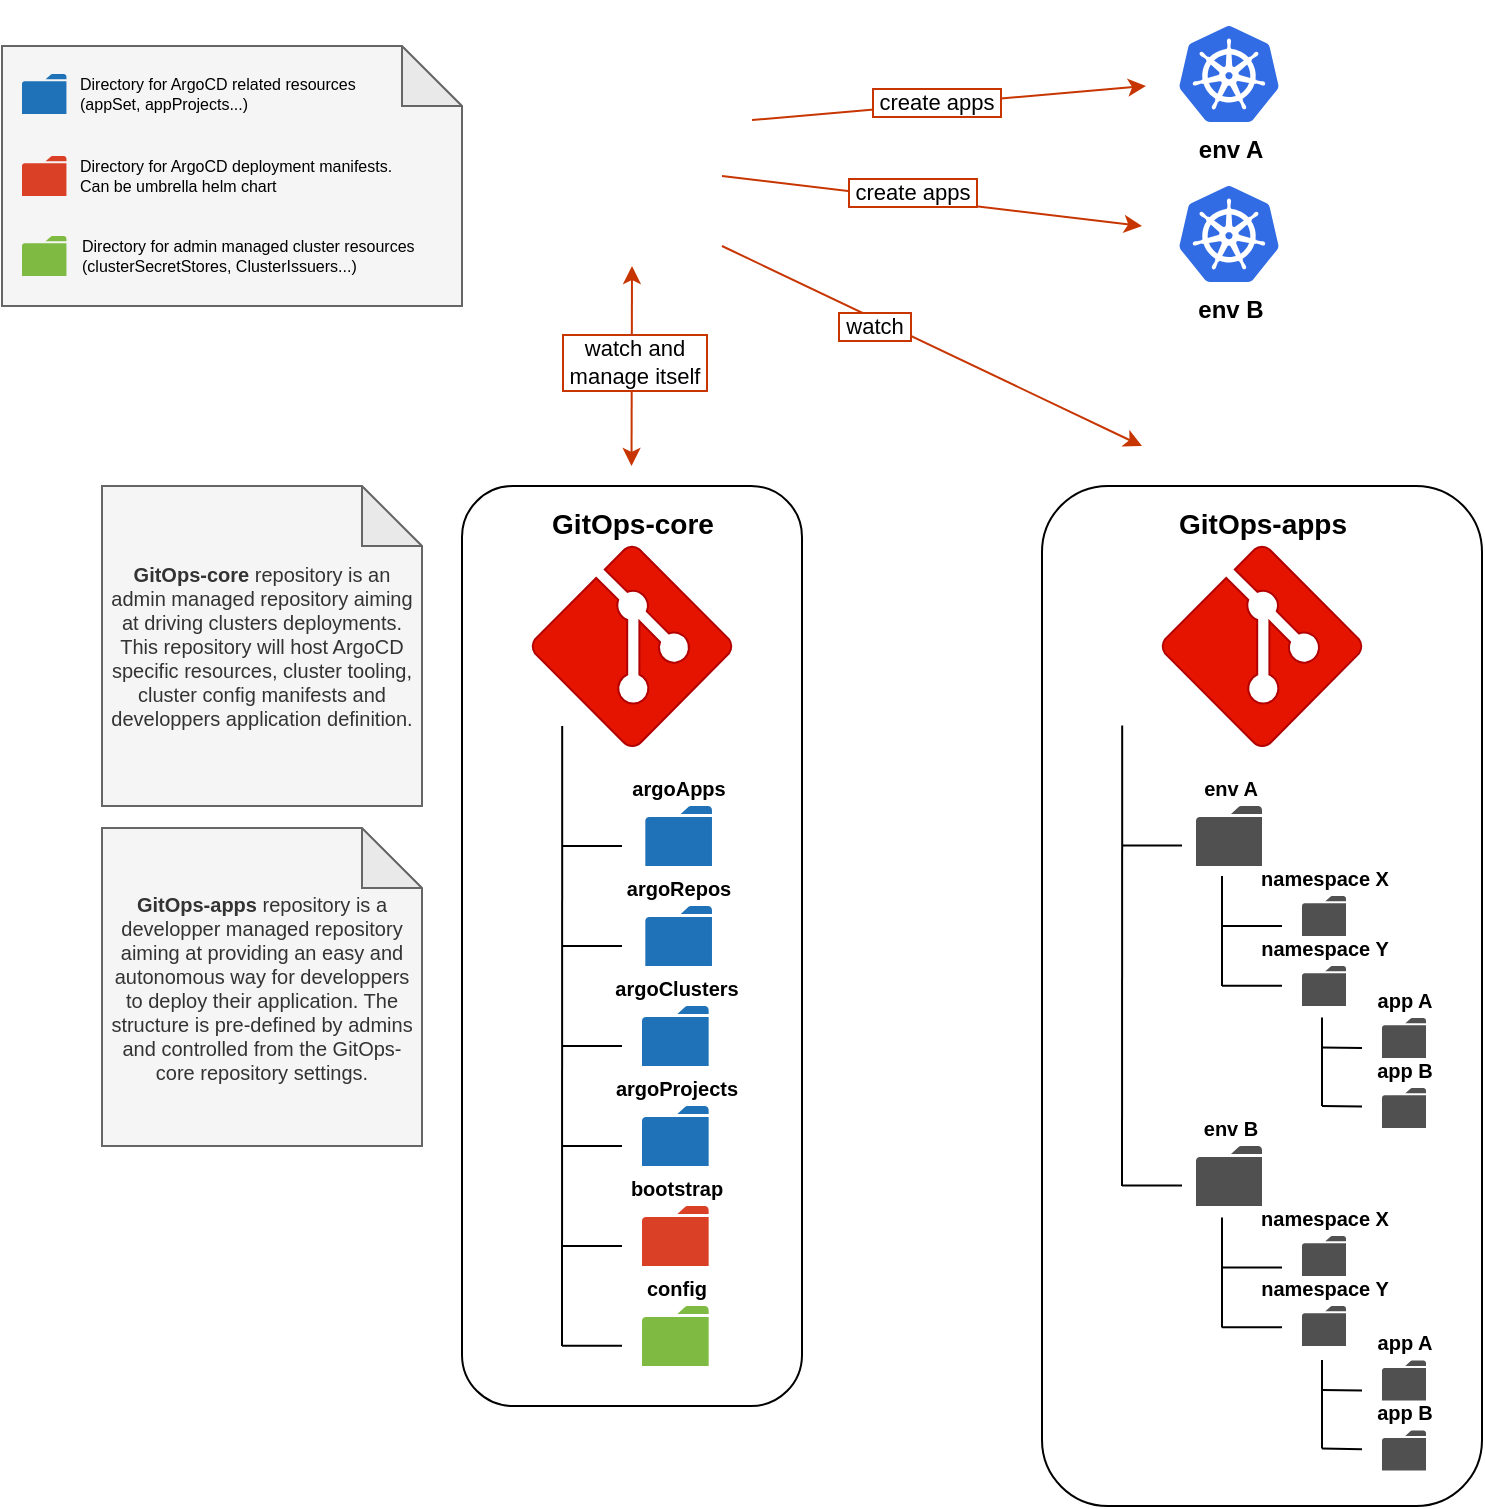 <mxfile version="24.1.0" type="device">
  <diagram name="Page-1" id="X3Rft5vnUbg3HHy11RfE">
    <mxGraphModel dx="3711" dy="1119" grid="1" gridSize="10" guides="1" tooltips="1" connect="1" arrows="1" fold="1" page="1" pageScale="1" pageWidth="827" pageHeight="1169" math="0" shadow="0">
      <root>
        <mxCell id="0" />
        <mxCell id="1" parent="0" />
        <mxCell id="J8zm1dnsBnDSuSdyEL67-60" value="" style="rounded=1;whiteSpace=wrap;html=1;" parent="1" vertex="1">
          <mxGeometry x="430" y="280" width="220" height="510" as="geometry" />
        </mxCell>
        <mxCell id="J8zm1dnsBnDSuSdyEL67-56" value="" style="rounded=1;whiteSpace=wrap;html=1;" parent="1" vertex="1">
          <mxGeometry x="140" y="280" width="170" height="460" as="geometry" />
        </mxCell>
        <mxCell id="J8zm1dnsBnDSuSdyEL67-5" value="argoApps" style="sketch=0;pointerEvents=1;shadow=0;dashed=0;html=1;strokeColor=none;labelPosition=center;verticalLabelPosition=top;verticalAlign=bottom;outlineConnect=0;align=center;shape=mxgraph.office.concepts.folder;fillColor=#2072B8;aspect=fixed;fontSize=10;fontStyle=1" parent="1" vertex="1">
          <mxGeometry x="231.66" y="440" width="33.33" height="30" as="geometry" />
        </mxCell>
        <mxCell id="J8zm1dnsBnDSuSdyEL67-6" value="argoRepos" style="sketch=0;pointerEvents=1;shadow=0;dashed=0;html=1;strokeColor=none;labelPosition=center;verticalLabelPosition=top;verticalAlign=bottom;outlineConnect=0;align=center;shape=mxgraph.office.concepts.folder;fillColor=#2072B8;aspect=fixed;fontSize=10;fontStyle=1" parent="1" vertex="1">
          <mxGeometry x="231.66" y="490" width="33.33" height="30" as="geometry" />
        </mxCell>
        <mxCell id="J8zm1dnsBnDSuSdyEL67-7" value="argoClusters" style="sketch=0;pointerEvents=1;shadow=0;dashed=0;html=1;strokeColor=none;labelPosition=center;verticalLabelPosition=top;verticalAlign=bottom;outlineConnect=0;align=center;shape=mxgraph.office.concepts.folder;fillColor=#2072B8;aspect=fixed;fontSize=10;fontStyle=1" parent="1" vertex="1">
          <mxGeometry x="230" y="540" width="33.33" height="30" as="geometry" />
        </mxCell>
        <mxCell id="J8zm1dnsBnDSuSdyEL67-8" value="argoProjects" style="sketch=0;pointerEvents=1;shadow=0;dashed=0;html=1;strokeColor=none;labelPosition=center;verticalLabelPosition=top;verticalAlign=bottom;outlineConnect=0;align=center;shape=mxgraph.office.concepts.folder;fillColor=#2072B8;aspect=fixed;fontSize=10;fontStyle=1" parent="1" vertex="1">
          <mxGeometry x="230.0" y="590" width="33.33" height="30" as="geometry" />
        </mxCell>
        <mxCell id="J8zm1dnsBnDSuSdyEL67-9" value="" style="endArrow=none;html=1;rounded=0;entryX=0.5;entryY=1;entryDx=0;entryDy=0;" parent="1" edge="1">
          <mxGeometry width="50" height="50" relative="1" as="geometry">
            <mxPoint x="190" y="710" as="sourcePoint" />
            <mxPoint x="190.11" y="400" as="targetPoint" />
          </mxGeometry>
        </mxCell>
        <mxCell id="J8zm1dnsBnDSuSdyEL67-10" value="bootstrap" style="sketch=0;pointerEvents=1;shadow=0;dashed=0;html=1;strokeColor=none;labelPosition=center;verticalLabelPosition=top;verticalAlign=bottom;outlineConnect=0;align=center;shape=mxgraph.office.concepts.folder;fillColor=#DA4026;aspect=fixed;fontSize=10;fontStyle=1" parent="1" vertex="1">
          <mxGeometry x="230" y="640" width="33.33" height="30" as="geometry" />
        </mxCell>
        <mxCell id="J8zm1dnsBnDSuSdyEL67-11" value="config" style="sketch=0;pointerEvents=1;shadow=0;dashed=0;html=1;strokeColor=none;labelPosition=center;verticalLabelPosition=top;verticalAlign=bottom;outlineConnect=0;align=center;shape=mxgraph.office.concepts.folder;fillColor=#7FBA42;aspect=fixed;fontSize=10;fontStyle=1" parent="1" vertex="1">
          <mxGeometry x="230" y="690" width="33.33" height="30" as="geometry" />
        </mxCell>
        <mxCell id="J8zm1dnsBnDSuSdyEL67-12" value="" style="endArrow=none;html=1;rounded=0;" parent="1" edge="1">
          <mxGeometry width="50" height="50" relative="1" as="geometry">
            <mxPoint x="190" y="709.86" as="sourcePoint" />
            <mxPoint x="220" y="709.86" as="targetPoint" />
          </mxGeometry>
        </mxCell>
        <mxCell id="J8zm1dnsBnDSuSdyEL67-13" value="" style="endArrow=none;html=1;rounded=0;" parent="1" edge="1">
          <mxGeometry width="50" height="50" relative="1" as="geometry">
            <mxPoint x="190" y="660" as="sourcePoint" />
            <mxPoint x="220" y="660" as="targetPoint" />
          </mxGeometry>
        </mxCell>
        <mxCell id="J8zm1dnsBnDSuSdyEL67-14" value="" style="endArrow=none;html=1;rounded=0;" parent="1" edge="1">
          <mxGeometry width="50" height="50" relative="1" as="geometry">
            <mxPoint x="190" y="610" as="sourcePoint" />
            <mxPoint x="220" y="610" as="targetPoint" />
          </mxGeometry>
        </mxCell>
        <mxCell id="J8zm1dnsBnDSuSdyEL67-15" value="" style="endArrow=none;html=1;rounded=0;" parent="1" edge="1">
          <mxGeometry width="50" height="50" relative="1" as="geometry">
            <mxPoint x="190" y="560" as="sourcePoint" />
            <mxPoint x="220" y="560" as="targetPoint" />
          </mxGeometry>
        </mxCell>
        <mxCell id="J8zm1dnsBnDSuSdyEL67-16" value="" style="endArrow=none;html=1;rounded=0;" parent="1" edge="1">
          <mxGeometry width="50" height="50" relative="1" as="geometry">
            <mxPoint x="190" y="510" as="sourcePoint" />
            <mxPoint x="220" y="510" as="targetPoint" />
          </mxGeometry>
        </mxCell>
        <mxCell id="J8zm1dnsBnDSuSdyEL67-17" value="" style="endArrow=none;html=1;rounded=0;" parent="1" edge="1">
          <mxGeometry width="50" height="50" relative="1" as="geometry">
            <mxPoint x="190" y="460" as="sourcePoint" />
            <mxPoint x="220" y="460" as="targetPoint" />
          </mxGeometry>
        </mxCell>
        <mxCell id="J8zm1dnsBnDSuSdyEL67-18" value="" style="endArrow=none;html=1;rounded=0;entryX=0.5;entryY=1;entryDx=0;entryDy=0;" parent="1" edge="1">
          <mxGeometry width="50" height="50" relative="1" as="geometry">
            <mxPoint x="470" y="630" as="sourcePoint" />
            <mxPoint x="470.11" y="399.73" as="targetPoint" />
          </mxGeometry>
        </mxCell>
        <mxCell id="J8zm1dnsBnDSuSdyEL67-22" value="" style="endArrow=none;html=1;rounded=0;" parent="1" edge="1">
          <mxGeometry width="50" height="50" relative="1" as="geometry">
            <mxPoint x="470" y="629.73" as="sourcePoint" />
            <mxPoint x="500" y="629.73" as="targetPoint" />
          </mxGeometry>
        </mxCell>
        <mxCell id="J8zm1dnsBnDSuSdyEL67-24" value="" style="endArrow=none;html=1;rounded=0;" parent="1" edge="1">
          <mxGeometry width="50" height="50" relative="1" as="geometry">
            <mxPoint x="470" y="459.73" as="sourcePoint" />
            <mxPoint x="500" y="459.73" as="targetPoint" />
          </mxGeometry>
        </mxCell>
        <mxCell id="J8zm1dnsBnDSuSdyEL67-25" value="env A" style="sketch=0;pointerEvents=1;shadow=0;dashed=0;html=1;strokeColor=none;fillColor=#505050;labelPosition=center;verticalLabelPosition=top;verticalAlign=bottom;outlineConnect=0;align=center;shape=mxgraph.office.concepts.folder;fontSize=10;fontStyle=1" parent="1" vertex="1">
          <mxGeometry x="507" y="440" width="33" height="30" as="geometry" />
        </mxCell>
        <mxCell id="J8zm1dnsBnDSuSdyEL67-27" value="env B" style="sketch=0;pointerEvents=1;shadow=0;dashed=0;html=1;strokeColor=none;fillColor=#505050;labelPosition=center;verticalLabelPosition=top;verticalAlign=bottom;outlineConnect=0;align=center;shape=mxgraph.office.concepts.folder;fontSize=10;fontStyle=1" parent="1" vertex="1">
          <mxGeometry x="507" y="610" width="33" height="30" as="geometry" />
        </mxCell>
        <mxCell id="J8zm1dnsBnDSuSdyEL67-29" value="namespace X" style="sketch=0;pointerEvents=1;shadow=0;dashed=0;html=1;strokeColor=none;fillColor=#505050;labelPosition=center;verticalLabelPosition=top;verticalAlign=bottom;outlineConnect=0;align=center;shape=mxgraph.office.concepts.folder;fontSize=10;aspect=fixed;fontStyle=1" parent="1" vertex="1">
          <mxGeometry x="560" y="485" width="22" height="20" as="geometry" />
        </mxCell>
        <mxCell id="J8zm1dnsBnDSuSdyEL67-30" value="namespace Y" style="sketch=0;pointerEvents=1;shadow=0;dashed=0;html=1;strokeColor=none;fillColor=#505050;labelPosition=center;verticalLabelPosition=top;verticalAlign=bottom;outlineConnect=0;align=center;shape=mxgraph.office.concepts.folder;fontSize=10;aspect=fixed;fontStyle=1" parent="1" vertex="1">
          <mxGeometry x="560" y="520" width="22" height="20" as="geometry" />
        </mxCell>
        <mxCell id="J8zm1dnsBnDSuSdyEL67-33" value="namespace X" style="sketch=0;pointerEvents=1;shadow=0;dashed=0;html=1;strokeColor=none;fillColor=#505050;labelPosition=center;verticalLabelPosition=top;verticalAlign=bottom;outlineConnect=0;align=center;shape=mxgraph.office.concepts.folder;fontSize=10;aspect=fixed;fontStyle=1" parent="1" vertex="1">
          <mxGeometry x="560" y="655" width="22" height="20" as="geometry" />
        </mxCell>
        <mxCell id="J8zm1dnsBnDSuSdyEL67-34" value="namespace Y" style="sketch=0;pointerEvents=1;shadow=0;dashed=0;html=1;strokeColor=none;fillColor=#505050;labelPosition=center;verticalLabelPosition=top;verticalAlign=bottom;outlineConnect=0;align=center;shape=mxgraph.office.concepts.folder;fontSize=10;aspect=fixed;fontStyle=1" parent="1" vertex="1">
          <mxGeometry x="560" y="690" width="22" height="20" as="geometry" />
        </mxCell>
        <mxCell id="J8zm1dnsBnDSuSdyEL67-35" value="app A" style="sketch=0;pointerEvents=1;shadow=0;dashed=0;html=1;strokeColor=none;fillColor=#505050;labelPosition=center;verticalLabelPosition=top;verticalAlign=bottom;outlineConnect=0;align=center;shape=mxgraph.office.concepts.folder;fontSize=10;aspect=fixed;fontStyle=1" parent="1" vertex="1">
          <mxGeometry x="600" y="546" width="22" height="20" as="geometry" />
        </mxCell>
        <mxCell id="J8zm1dnsBnDSuSdyEL67-36" value="app B" style="sketch=0;pointerEvents=1;shadow=0;dashed=0;html=1;strokeColor=none;fillColor=#505050;labelPosition=center;verticalLabelPosition=top;verticalAlign=bottom;outlineConnect=0;align=center;shape=mxgraph.office.concepts.folder;fontSize=10;aspect=fixed;fontStyle=1" parent="1" vertex="1">
          <mxGeometry x="600" y="581" width="22" height="20" as="geometry" />
        </mxCell>
        <mxCell id="J8zm1dnsBnDSuSdyEL67-40" value="" style="endArrow=none;html=1;rounded=0;" parent="1" edge="1">
          <mxGeometry width="50" height="50" relative="1" as="geometry">
            <mxPoint x="520" y="530" as="sourcePoint" />
            <mxPoint x="520" y="475" as="targetPoint" />
          </mxGeometry>
        </mxCell>
        <mxCell id="J8zm1dnsBnDSuSdyEL67-41" value="" style="endArrow=none;html=1;rounded=0;" parent="1" edge="1">
          <mxGeometry width="50" height="50" relative="1" as="geometry">
            <mxPoint x="520" y="529.89" as="sourcePoint" />
            <mxPoint x="550" y="529.89" as="targetPoint" />
          </mxGeometry>
        </mxCell>
        <mxCell id="J8zm1dnsBnDSuSdyEL67-42" value="" style="endArrow=none;html=1;rounded=0;" parent="1" edge="1">
          <mxGeometry width="50" height="50" relative="1" as="geometry">
            <mxPoint x="520" y="500" as="sourcePoint" />
            <mxPoint x="550" y="500" as="targetPoint" />
          </mxGeometry>
        </mxCell>
        <mxCell id="J8zm1dnsBnDSuSdyEL67-43" value="" style="endArrow=none;html=1;rounded=0;" parent="1" edge="1">
          <mxGeometry width="50" height="50" relative="1" as="geometry">
            <mxPoint x="520" y="700.71" as="sourcePoint" />
            <mxPoint x="520" y="645.71" as="targetPoint" />
          </mxGeometry>
        </mxCell>
        <mxCell id="J8zm1dnsBnDSuSdyEL67-44" value="" style="endArrow=none;html=1;rounded=0;" parent="1" edge="1">
          <mxGeometry width="50" height="50" relative="1" as="geometry">
            <mxPoint x="520" y="700.6" as="sourcePoint" />
            <mxPoint x="550" y="700.6" as="targetPoint" />
          </mxGeometry>
        </mxCell>
        <mxCell id="J8zm1dnsBnDSuSdyEL67-45" value="" style="endArrow=none;html=1;rounded=0;" parent="1" edge="1">
          <mxGeometry width="50" height="50" relative="1" as="geometry">
            <mxPoint x="520" y="670.71" as="sourcePoint" />
            <mxPoint x="550" y="670.71" as="targetPoint" />
          </mxGeometry>
        </mxCell>
        <mxCell id="J8zm1dnsBnDSuSdyEL67-46" value="" style="endArrow=none;html=1;rounded=0;" parent="1" edge="1">
          <mxGeometry width="50" height="50" relative="1" as="geometry">
            <mxPoint x="570" y="590" as="sourcePoint" />
            <mxPoint x="570" y="545.71" as="targetPoint" />
          </mxGeometry>
        </mxCell>
        <mxCell id="J8zm1dnsBnDSuSdyEL67-48" value="" style="endArrow=none;html=1;rounded=0;" parent="1" edge="1">
          <mxGeometry width="50" height="50" relative="1" as="geometry">
            <mxPoint x="570" y="560.71" as="sourcePoint" />
            <mxPoint x="590" y="561" as="targetPoint" />
          </mxGeometry>
        </mxCell>
        <mxCell id="J8zm1dnsBnDSuSdyEL67-49" value="" style="endArrow=none;html=1;rounded=0;" parent="1" edge="1">
          <mxGeometry width="50" height="50" relative="1" as="geometry">
            <mxPoint x="570" y="590" as="sourcePoint" />
            <mxPoint x="590" y="590.29" as="targetPoint" />
          </mxGeometry>
        </mxCell>
        <mxCell id="J8zm1dnsBnDSuSdyEL67-50" value="app A" style="sketch=0;pointerEvents=1;shadow=0;dashed=0;html=1;strokeColor=none;fillColor=#505050;labelPosition=center;verticalLabelPosition=top;verticalAlign=bottom;outlineConnect=0;align=center;shape=mxgraph.office.concepts.folder;fontSize=10;aspect=fixed;fontStyle=1" parent="1" vertex="1">
          <mxGeometry x="600" y="717.29" width="22" height="20" as="geometry" />
        </mxCell>
        <mxCell id="J8zm1dnsBnDSuSdyEL67-51" value="app B" style="sketch=0;pointerEvents=1;shadow=0;dashed=0;html=1;strokeColor=none;fillColor=#505050;labelPosition=center;verticalLabelPosition=top;verticalAlign=bottom;outlineConnect=0;align=center;shape=mxgraph.office.concepts.folder;fontSize=10;aspect=fixed;fontStyle=1" parent="1" vertex="1">
          <mxGeometry x="600" y="752.29" width="22" height="20" as="geometry" />
        </mxCell>
        <mxCell id="J8zm1dnsBnDSuSdyEL67-52" value="" style="endArrow=none;html=1;rounded=0;" parent="1" edge="1">
          <mxGeometry width="50" height="50" relative="1" as="geometry">
            <mxPoint x="570" y="761.29" as="sourcePoint" />
            <mxPoint x="570" y="717" as="targetPoint" />
          </mxGeometry>
        </mxCell>
        <mxCell id="J8zm1dnsBnDSuSdyEL67-53" value="" style="endArrow=none;html=1;rounded=0;" parent="1" edge="1">
          <mxGeometry width="50" height="50" relative="1" as="geometry">
            <mxPoint x="570" y="732" as="sourcePoint" />
            <mxPoint x="590" y="732.29" as="targetPoint" />
          </mxGeometry>
        </mxCell>
        <mxCell id="J8zm1dnsBnDSuSdyEL67-54" value="" style="endArrow=none;html=1;rounded=0;" parent="1" edge="1">
          <mxGeometry width="50" height="50" relative="1" as="geometry">
            <mxPoint x="570" y="761.29" as="sourcePoint" />
            <mxPoint x="590" y="761.58" as="targetPoint" />
          </mxGeometry>
        </mxCell>
        <mxCell id="J8zm1dnsBnDSuSdyEL67-57" value="" style="endArrow=classic;startArrow=classic;html=1;rounded=0;fillColor=#fa6800;strokeColor=#C73500;curved=1;" parent="1" edge="1">
          <mxGeometry width="50" height="50" relative="1" as="geometry">
            <mxPoint x="224.76" y="270" as="sourcePoint" />
            <mxPoint x="225" y="170" as="targetPoint" />
          </mxGeometry>
        </mxCell>
        <mxCell id="J8zm1dnsBnDSuSdyEL67-58" value="watch and&lt;br&gt;&amp;nbsp;manage itself&amp;nbsp;" style="edgeLabel;html=1;align=center;verticalAlign=middle;resizable=0;points=[];labelBorderColor=#C73500;fontColor=#000000;" parent="J8zm1dnsBnDSuSdyEL67-57" vertex="1" connectable="0">
          <mxGeometry x="0.04" y="-1" relative="1" as="geometry">
            <mxPoint as="offset" />
          </mxGeometry>
        </mxCell>
        <mxCell id="J8zm1dnsBnDSuSdyEL67-61" value="" style="endArrow=classic;html=1;rounded=0;fillColor=#fa6800;strokeColor=#C73500;curved=1;" parent="1" edge="1">
          <mxGeometry width="50" height="50" relative="1" as="geometry">
            <mxPoint x="270" y="160" as="sourcePoint" />
            <mxPoint x="480" y="260" as="targetPoint" />
          </mxGeometry>
        </mxCell>
        <mxCell id="J8zm1dnsBnDSuSdyEL67-62" value="&amp;nbsp;watch&amp;nbsp;" style="edgeLabel;html=1;align=center;verticalAlign=middle;resizable=0;points=[];labelBorderColor=#C73500;fontColor=#000000;" parent="J8zm1dnsBnDSuSdyEL67-61" vertex="1" connectable="0">
          <mxGeometry x="-0.27" y="-3" relative="1" as="geometry">
            <mxPoint as="offset" />
          </mxGeometry>
        </mxCell>
        <mxCell id="J8zm1dnsBnDSuSdyEL67-63" value="env A" style="image;sketch=0;aspect=fixed;html=1;points=[];align=center;fontSize=12;image=img/lib/mscae/Kubernetes.svg;fontStyle=1" parent="1" vertex="1">
          <mxGeometry x="498.5" y="50" width="50" height="48" as="geometry" />
        </mxCell>
        <mxCell id="J8zm1dnsBnDSuSdyEL67-64" value="env B" style="image;sketch=0;aspect=fixed;html=1;points=[];align=center;fontSize=12;image=img/lib/mscae/Kubernetes.svg;fontStyle=1" parent="1" vertex="1">
          <mxGeometry x="498.5" y="130" width="50" height="48" as="geometry" />
        </mxCell>
        <mxCell id="J8zm1dnsBnDSuSdyEL67-65" value="" style="endArrow=classic;html=1;rounded=0;curved=1;fillColor=#fa6800;strokeColor=#C73500;exitX=1;exitY=0.5;exitDx=0;exitDy=0;" parent="1" edge="1" source="RJ7ZWqANwPC2RT463Xxk-1">
          <mxGeometry width="50" height="50" relative="1" as="geometry">
            <mxPoint x="272" y="90" as="sourcePoint" />
            <mxPoint x="482" y="80" as="targetPoint" />
          </mxGeometry>
        </mxCell>
        <mxCell id="J8zm1dnsBnDSuSdyEL67-67" value="&amp;nbsp;create apps&amp;nbsp;" style="edgeLabel;html=1;align=center;verticalAlign=middle;resizable=0;points=[];labelBorderColor=#C73500;fontColor=#000000;" parent="J8zm1dnsBnDSuSdyEL67-65" vertex="1" connectable="0">
          <mxGeometry x="-0.07" y="1" relative="1" as="geometry">
            <mxPoint as="offset" />
          </mxGeometry>
        </mxCell>
        <mxCell id="J8zm1dnsBnDSuSdyEL67-66" value="" style="endArrow=classic;html=1;rounded=0;fillColor=#fa6800;strokeColor=#C73500;curved=1;" parent="1" edge="1">
          <mxGeometry width="50" height="50" relative="1" as="geometry">
            <mxPoint x="270" y="125" as="sourcePoint" />
            <mxPoint x="480" y="150" as="targetPoint" />
          </mxGeometry>
        </mxCell>
        <mxCell id="J8zm1dnsBnDSuSdyEL67-68" value="&amp;nbsp;create apps&amp;nbsp;" style="edgeLabel;html=1;align=center;verticalAlign=middle;resizable=0;points=[];labelBorderColor=#C73500;fontColor=#000000;" parent="J8zm1dnsBnDSuSdyEL67-66" vertex="1" connectable="0">
          <mxGeometry x="-0.149" y="3" relative="1" as="geometry">
            <mxPoint x="5" as="offset" />
          </mxGeometry>
        </mxCell>
        <mxCell id="J8zm1dnsBnDSuSdyEL67-69" value="" style="shape=note;whiteSpace=wrap;html=1;backgroundOutline=1;darkOpacity=0.05;fillColor=#f5f5f5;strokeColor=#666666;fontColor=#333333;" parent="1" vertex="1">
          <mxGeometry x="-90" y="60" width="230" height="130" as="geometry" />
        </mxCell>
        <mxCell id="J8zm1dnsBnDSuSdyEL67-70" value="" style="sketch=0;pointerEvents=1;shadow=0;dashed=0;html=1;strokeColor=none;labelPosition=center;verticalLabelPosition=top;verticalAlign=bottom;outlineConnect=0;align=center;shape=mxgraph.office.concepts.folder;fillColor=#2072B8;aspect=fixed;fontSize=10;fontStyle=1" parent="1" vertex="1">
          <mxGeometry x="-80" y="74" width="22.22" height="20" as="geometry" />
        </mxCell>
        <mxCell id="J8zm1dnsBnDSuSdyEL67-71" value="Directory for ArgoCD related resources (appSet, appProjects...)" style="text;html=1;align=left;verticalAlign=middle;whiteSpace=wrap;rounded=0;fontSize=8;" parent="1" vertex="1">
          <mxGeometry x="-53" y="69" width="155" height="30" as="geometry" />
        </mxCell>
        <mxCell id="J8zm1dnsBnDSuSdyEL67-73" value="Directory for ArgoCD deployment manifests. Can be umbrella helm chart" style="text;html=1;align=left;verticalAlign=middle;whiteSpace=wrap;rounded=0;fontSize=8;" parent="1" vertex="1">
          <mxGeometry x="-53" y="110" width="163" height="30" as="geometry" />
        </mxCell>
        <mxCell id="J8zm1dnsBnDSuSdyEL67-74" value="" style="sketch=0;pointerEvents=1;shadow=0;dashed=0;html=1;strokeColor=none;labelPosition=center;verticalLabelPosition=top;verticalAlign=bottom;outlineConnect=0;align=center;shape=mxgraph.office.concepts.folder;fillColor=#DA4026;aspect=fixed;fontSize=10;fontStyle=1" parent="1" vertex="1">
          <mxGeometry x="-80" y="115" width="22.22" height="20" as="geometry" />
        </mxCell>
        <mxCell id="J8zm1dnsBnDSuSdyEL67-76" value="" style="sketch=0;pointerEvents=1;shadow=0;dashed=0;html=1;strokeColor=none;labelPosition=center;verticalLabelPosition=top;verticalAlign=bottom;outlineConnect=0;align=center;shape=mxgraph.office.concepts.folder;fillColor=#7FBA42;aspect=fixed;fontSize=10;fontStyle=1" parent="1" vertex="1">
          <mxGeometry x="-80" y="155" width="22.22" height="20" as="geometry" />
        </mxCell>
        <mxCell id="J8zm1dnsBnDSuSdyEL67-77" value="Directory for admin managed cluster resources (clusterSecretStores, ClusterIssuers...)" style="text;html=1;align=left;verticalAlign=middle;whiteSpace=wrap;rounded=0;fontSize=8;" parent="1" vertex="1">
          <mxGeometry x="-52.5" y="150" width="172.5" height="30" as="geometry" />
        </mxCell>
        <mxCell id="J8zm1dnsBnDSuSdyEL67-78" value="&lt;b style=&quot;font-size: 10px;&quot;&gt;GitOps-core&lt;/b&gt; repository is an admin managed repository aiming at driving clusters deployments. This repository will host ArgoCD specific resources, cluster tooling, cluster config manifests and developpers application definition." style="shape=note;whiteSpace=wrap;html=1;backgroundOutline=1;darkOpacity=0.05;fillColor=#f5f5f5;strokeColor=#666666;fontColor=#333333;fontSize=10;" parent="1" vertex="1">
          <mxGeometry x="-40" y="280" width="160" height="160" as="geometry" />
        </mxCell>
        <mxCell id="J8zm1dnsBnDSuSdyEL67-79" value="&lt;b style=&quot;font-size: 10px;&quot;&gt;GitOps-apps&amp;nbsp;&lt;/b&gt;repository is a developper managed repository aiming at providing an easy and autonomous way for developpers to deploy their application. The structure is pre-defined by admins and controlled from the GitOps-core repository settings." style="shape=note;whiteSpace=wrap;html=1;backgroundOutline=1;darkOpacity=0.05;fillColor=#f5f5f5;strokeColor=#666666;fontColor=#333333;fontSize=10;" parent="1" vertex="1">
          <mxGeometry x="-40" y="451" width="160" height="159" as="geometry" />
        </mxCell>
        <mxCell id="RJ7ZWqANwPC2RT463Xxk-1" value="" style="shape=image;verticalLabelPosition=bottom;labelBackgroundColor=default;verticalAlign=top;aspect=fixed;imageAspect=0;image=https://styles.redditmedia.com/t5_4wmnyu/styles/communityIcon_2pv56jvnhlh71.png;" vertex="1" parent="1">
          <mxGeometry x="165" y="37" width="120" height="120" as="geometry" />
        </mxCell>
        <mxCell id="RJ7ZWqANwPC2RT463Xxk-3" value="&lt;font style=&quot;font-size: 14px;&quot; color=&quot;#000000&quot;&gt;GitOps-core&lt;/font&gt;" style="verticalLabelPosition=top;html=1;verticalAlign=bottom;align=center;strokeColor=#B20000;fillColor=#e51400;shape=mxgraph.azure.git_repository;fontColor=#ffffff;fontStyle=1;labelPosition=center;fontSize=14;aspect=fixed;" vertex="1" parent="1">
          <mxGeometry x="175" y="310" width="100" height="100" as="geometry" />
        </mxCell>
        <mxCell id="RJ7ZWqANwPC2RT463Xxk-4" value="&lt;font style=&quot;font-size: 14px;&quot; color=&quot;#000000&quot;&gt;GitOps-apps&lt;/font&gt;" style="verticalLabelPosition=top;html=1;verticalAlign=bottom;align=center;strokeColor=#B20000;fillColor=#e51400;shape=mxgraph.azure.git_repository;fontColor=#ffffff;fontStyle=1;labelPosition=center;fontSize=14;aspect=fixed;" vertex="1" parent="1">
          <mxGeometry x="490" y="310" width="100" height="100" as="geometry" />
        </mxCell>
      </root>
    </mxGraphModel>
  </diagram>
</mxfile>
